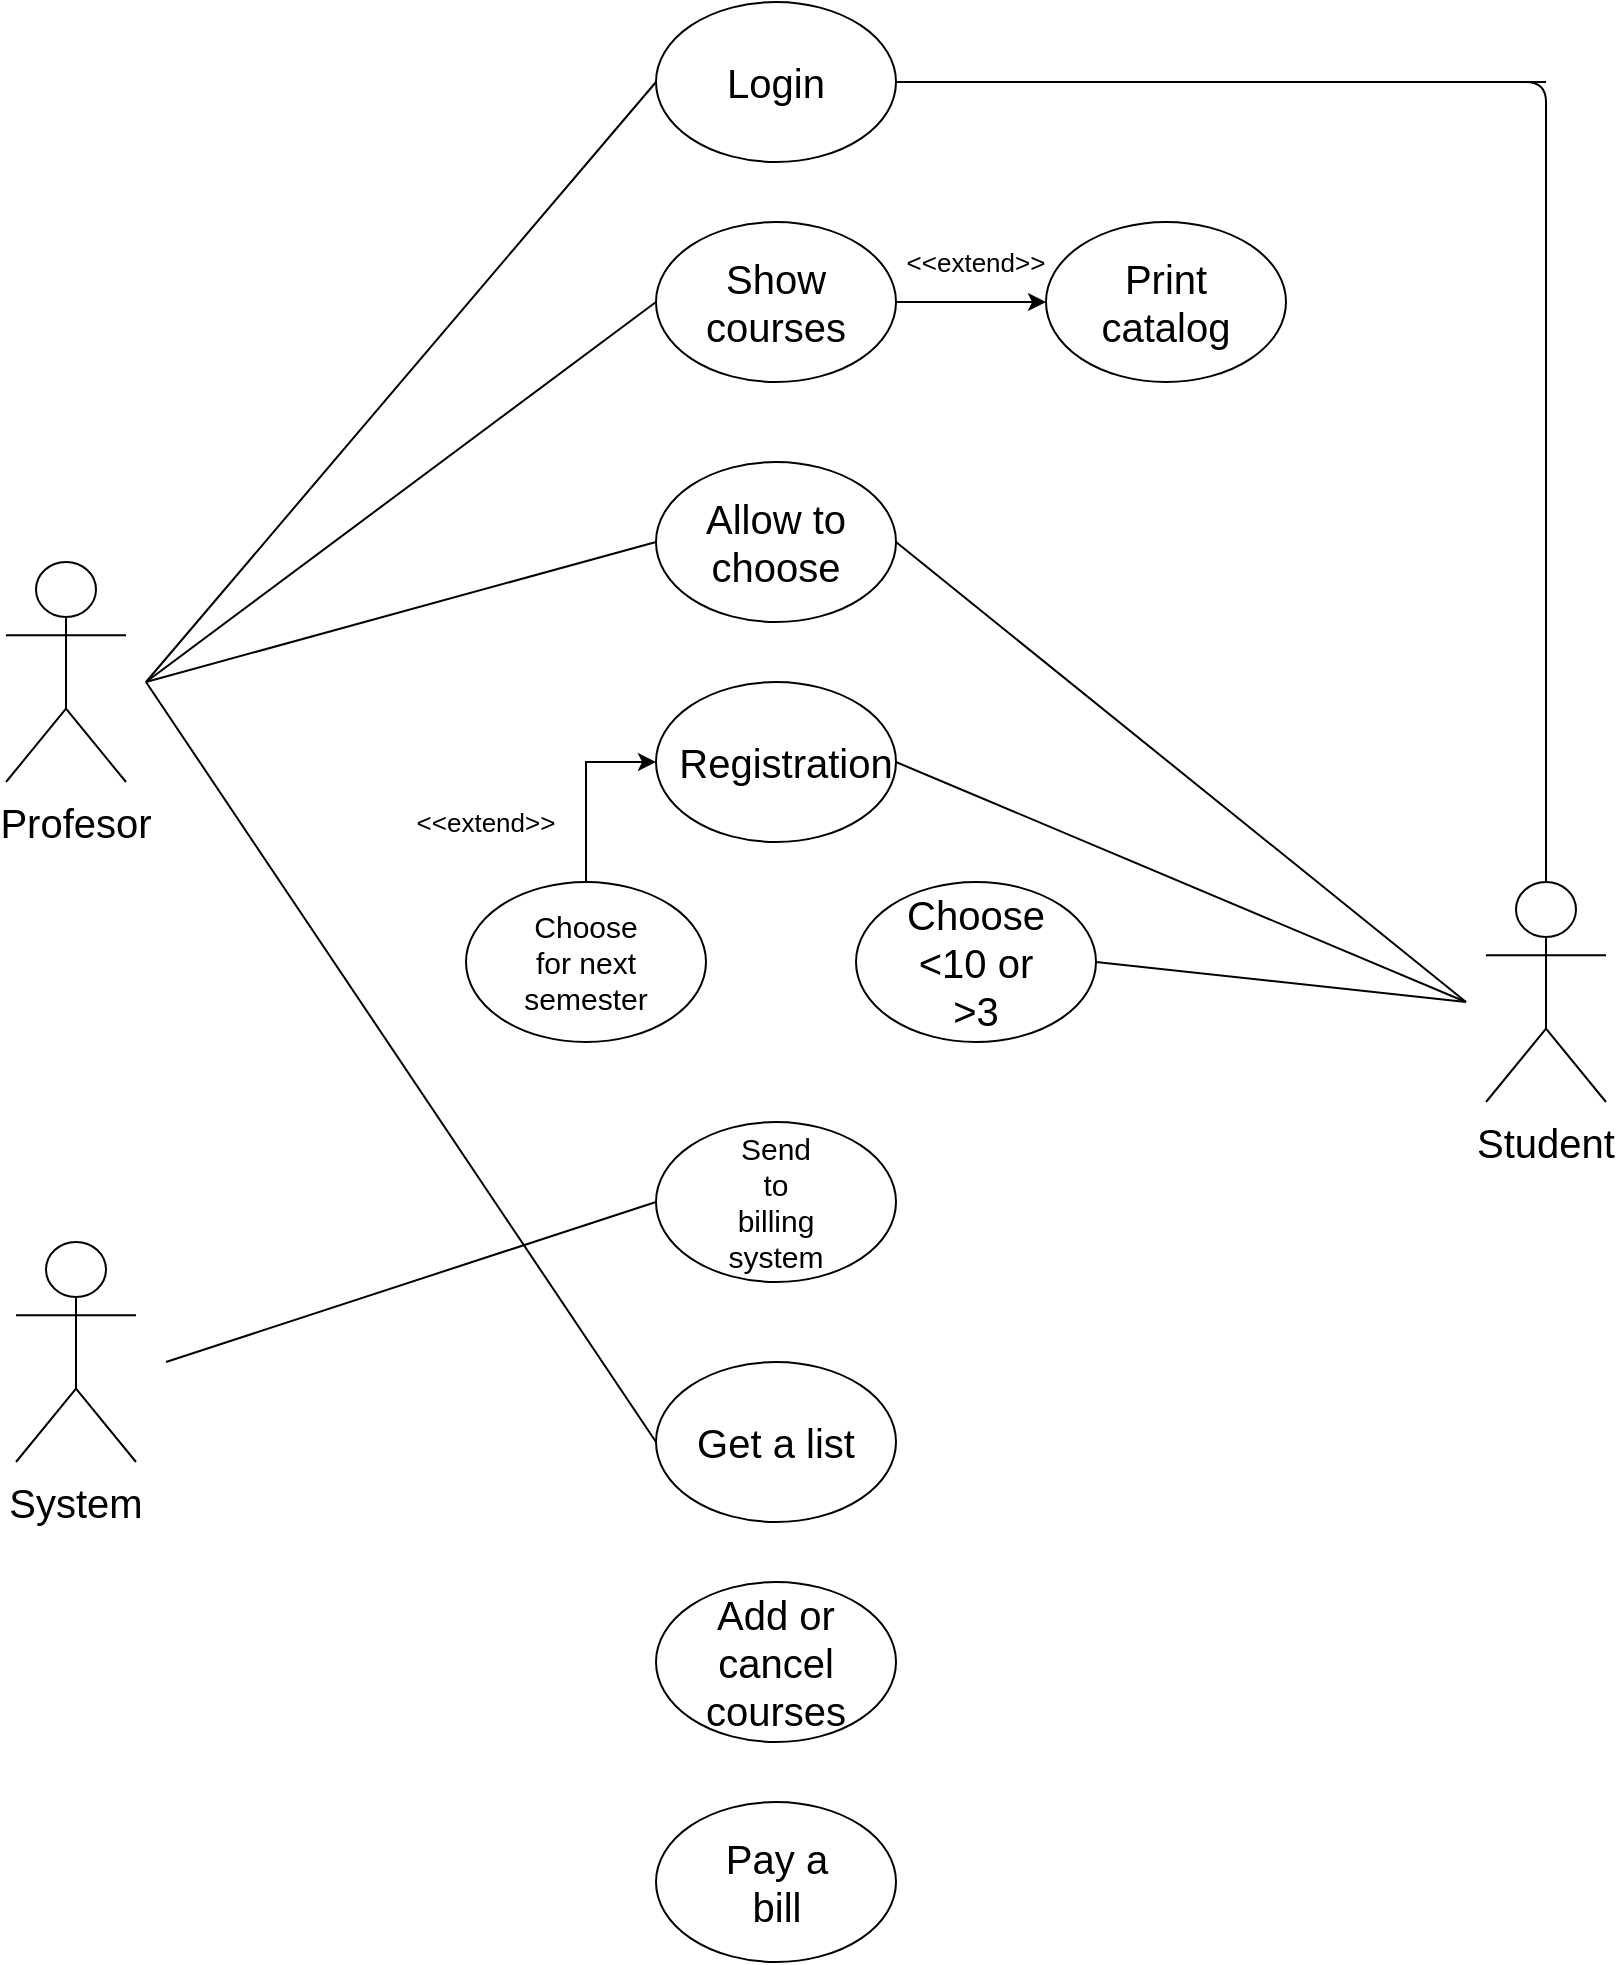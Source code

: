 <mxfile version="13.6.10" type="github">
  <diagram id="5kmIePmOK3XAWcnmPzpI" name="Page-1">
    <mxGraphModel dx="1551" dy="806" grid="1" gridSize="10" guides="1" tooltips="1" connect="1" arrows="1" fold="1" page="1" pageScale="1" pageWidth="850" pageHeight="1100" math="0" shadow="0">
      <root>
        <mxCell id="0" />
        <mxCell id="1" parent="0" />
        <mxCell id="mSzjHAdJZqv-X-u52MfI-1" value="" style="ellipse;whiteSpace=wrap;html=1;" vertex="1" parent="1">
          <mxGeometry x="365" y="40" width="120" height="80" as="geometry" />
        </mxCell>
        <mxCell id="mSzjHAdJZqv-X-u52MfI-44" style="edgeStyle=orthogonalEdgeStyle;rounded=0;orthogonalLoop=1;jettySize=auto;html=1;exitX=1;exitY=0.5;exitDx=0;exitDy=0;entryX=0;entryY=0.5;entryDx=0;entryDy=0;fontSize=20;" edge="1" parent="1" source="mSzjHAdJZqv-X-u52MfI-2" target="mSzjHAdJZqv-X-u52MfI-3">
          <mxGeometry relative="1" as="geometry" />
        </mxCell>
        <mxCell id="mSzjHAdJZqv-X-u52MfI-2" value="" style="ellipse;whiteSpace=wrap;html=1;" vertex="1" parent="1">
          <mxGeometry x="365" y="150" width="120" height="80" as="geometry" />
        </mxCell>
        <mxCell id="mSzjHAdJZqv-X-u52MfI-3" value="" style="ellipse;whiteSpace=wrap;html=1;" vertex="1" parent="1">
          <mxGeometry x="560" y="150" width="120" height="80" as="geometry" />
        </mxCell>
        <mxCell id="mSzjHAdJZqv-X-u52MfI-4" value="" style="ellipse;whiteSpace=wrap;html=1;" vertex="1" parent="1">
          <mxGeometry x="365" y="270" width="120" height="80" as="geometry" />
        </mxCell>
        <mxCell id="mSzjHAdJZqv-X-u52MfI-5" value="" style="ellipse;whiteSpace=wrap;html=1;" vertex="1" parent="1">
          <mxGeometry x="365" y="380" width="120" height="80" as="geometry" />
        </mxCell>
        <mxCell id="mSzjHAdJZqv-X-u52MfI-6" value="" style="ellipse;whiteSpace=wrap;html=1;" vertex="1" parent="1">
          <mxGeometry x="465" y="480" width="120" height="80" as="geometry" />
        </mxCell>
        <mxCell id="mSzjHAdJZqv-X-u52MfI-51" style="edgeStyle=orthogonalEdgeStyle;rounded=0;orthogonalLoop=1;jettySize=auto;html=1;exitX=0.5;exitY=0;exitDx=0;exitDy=0;entryX=0;entryY=0.5;entryDx=0;entryDy=0;fontSize=13;" edge="1" parent="1" source="mSzjHAdJZqv-X-u52MfI-7" target="mSzjHAdJZqv-X-u52MfI-5">
          <mxGeometry relative="1" as="geometry" />
        </mxCell>
        <mxCell id="mSzjHAdJZqv-X-u52MfI-7" value="" style="ellipse;whiteSpace=wrap;html=1;" vertex="1" parent="1">
          <mxGeometry x="270" y="480" width="120" height="80" as="geometry" />
        </mxCell>
        <mxCell id="mSzjHAdJZqv-X-u52MfI-8" value="" style="ellipse;whiteSpace=wrap;html=1;" vertex="1" parent="1">
          <mxGeometry x="365" y="600" width="120" height="80" as="geometry" />
        </mxCell>
        <mxCell id="mSzjHAdJZqv-X-u52MfI-9" value="" style="ellipse;whiteSpace=wrap;html=1;" vertex="1" parent="1">
          <mxGeometry x="365" y="720" width="120" height="80" as="geometry" />
        </mxCell>
        <mxCell id="mSzjHAdJZqv-X-u52MfI-10" value="" style="ellipse;whiteSpace=wrap;html=1;" vertex="1" parent="1">
          <mxGeometry x="365" y="830" width="120" height="80" as="geometry" />
        </mxCell>
        <mxCell id="mSzjHAdJZqv-X-u52MfI-11" value="" style="ellipse;whiteSpace=wrap;html=1;" vertex="1" parent="1">
          <mxGeometry x="365" y="940" width="120" height="80" as="geometry" />
        </mxCell>
        <mxCell id="mSzjHAdJZqv-X-u52MfI-12" value="Login" style="text;html=1;strokeColor=none;fillColor=none;align=center;verticalAlign=middle;whiteSpace=wrap;rounded=0;fontSize=20;" vertex="1" parent="1">
          <mxGeometry x="405" y="70" width="40" height="20" as="geometry" />
        </mxCell>
        <mxCell id="mSzjHAdJZqv-X-u52MfI-13" value="Show courses" style="text;html=1;strokeColor=none;fillColor=none;align=center;verticalAlign=middle;whiteSpace=wrap;rounded=0;fontSize=20;" vertex="1" parent="1">
          <mxGeometry x="405" y="180" width="40" height="20" as="geometry" />
        </mxCell>
        <mxCell id="mSzjHAdJZqv-X-u52MfI-14" value="Print catalog" style="text;html=1;strokeColor=none;fillColor=none;align=center;verticalAlign=middle;whiteSpace=wrap;rounded=0;fontSize=20;" vertex="1" parent="1">
          <mxGeometry x="600" y="180" width="40" height="20" as="geometry" />
        </mxCell>
        <mxCell id="mSzjHAdJZqv-X-u52MfI-15" value="Allow to choose" style="text;html=1;strokeColor=none;fillColor=none;align=center;verticalAlign=middle;whiteSpace=wrap;rounded=0;fontSize=20;" vertex="1" parent="1">
          <mxGeometry x="385" y="295" width="80" height="30" as="geometry" />
        </mxCell>
        <mxCell id="mSzjHAdJZqv-X-u52MfI-16" value="Choose for next semester" style="text;html=1;strokeColor=none;fillColor=none;align=center;verticalAlign=middle;whiteSpace=wrap;rounded=0;fontSize=15;" vertex="1" parent="1">
          <mxGeometry x="310" y="510" width="40" height="20" as="geometry" />
        </mxCell>
        <mxCell id="mSzjHAdJZqv-X-u52MfI-17" value="Send to billing system" style="text;html=1;strokeColor=none;fillColor=none;align=center;verticalAlign=middle;whiteSpace=wrap;rounded=0;fontSize=15;" vertex="1" parent="1">
          <mxGeometry x="405" y="630" width="40" height="20" as="geometry" />
        </mxCell>
        <mxCell id="mSzjHAdJZqv-X-u52MfI-18" value="Get a list" style="text;html=1;strokeColor=none;fillColor=none;align=center;verticalAlign=middle;whiteSpace=wrap;rounded=0;fontSize=20;" vertex="1" parent="1">
          <mxGeometry x="380" y="750" width="90" height="20" as="geometry" />
        </mxCell>
        <mxCell id="mSzjHAdJZqv-X-u52MfI-19" value="Registration" style="text;html=1;strokeColor=none;fillColor=none;align=center;verticalAlign=middle;whiteSpace=wrap;rounded=0;fontSize=20;" vertex="1" parent="1">
          <mxGeometry x="410" y="410" width="40" height="20" as="geometry" />
        </mxCell>
        <mxCell id="mSzjHAdJZqv-X-u52MfI-20" value="Choose &amp;lt;10 or &amp;gt;3" style="text;html=1;strokeColor=none;fillColor=none;align=center;verticalAlign=middle;whiteSpace=wrap;rounded=0;fontSize=20;" vertex="1" parent="1">
          <mxGeometry x="505" y="510" width="40" height="20" as="geometry" />
        </mxCell>
        <mxCell id="mSzjHAdJZqv-X-u52MfI-28" style="edgeStyle=orthogonalEdgeStyle;rounded=0;orthogonalLoop=1;jettySize=auto;html=1;exitX=0.5;exitY=1;exitDx=0;exitDy=0;fontSize=20;" edge="1" parent="1" source="mSzjHAdJZqv-X-u52MfI-17" target="mSzjHAdJZqv-X-u52MfI-17">
          <mxGeometry relative="1" as="geometry" />
        </mxCell>
        <mxCell id="mSzjHAdJZqv-X-u52MfI-29" value="Add or cancel courses" style="text;html=1;strokeColor=none;fillColor=none;align=center;verticalAlign=middle;whiteSpace=wrap;rounded=0;fontSize=20;" vertex="1" parent="1">
          <mxGeometry x="405" y="860" width="40" height="20" as="geometry" />
        </mxCell>
        <mxCell id="mSzjHAdJZqv-X-u52MfI-30" value="Pay a bill" style="text;html=1;strokeColor=none;fillColor=none;align=center;verticalAlign=middle;whiteSpace=wrap;rounded=0;fontSize=20;" vertex="1" parent="1">
          <mxGeometry x="398" y="970" width="55" height="20" as="geometry" />
        </mxCell>
        <mxCell id="mSzjHAdJZqv-X-u52MfI-31" value="Actor" style="shape=umlActor;verticalLabelPosition=bottom;verticalAlign=top;html=1;outlineConnect=0;fontSize=20;noLabel=1;" vertex="1" parent="1">
          <mxGeometry x="45" y="660" width="60" height="110" as="geometry" />
        </mxCell>
        <mxCell id="mSzjHAdJZqv-X-u52MfI-32" value="Actor" style="shape=umlActor;verticalLabelPosition=bottom;verticalAlign=top;html=1;outlineConnect=0;fontSize=20;noLabel=1;" vertex="1" parent="1">
          <mxGeometry x="780" y="480" width="60" height="110" as="geometry" />
        </mxCell>
        <mxCell id="mSzjHAdJZqv-X-u52MfI-33" value="Actor" style="shape=umlActor;verticalLabelPosition=bottom;verticalAlign=top;html=1;outlineConnect=0;fontSize=20;noLabel=1;" vertex="1" parent="1">
          <mxGeometry x="40" y="320" width="60" height="110" as="geometry" />
        </mxCell>
        <mxCell id="mSzjHAdJZqv-X-u52MfI-35" value="Profesor" style="text;html=1;strokeColor=none;fillColor=none;align=center;verticalAlign=middle;whiteSpace=wrap;rounded=0;fontSize=20;" vertex="1" parent="1">
          <mxGeometry x="55" y="440" width="40" height="20" as="geometry" />
        </mxCell>
        <mxCell id="mSzjHAdJZqv-X-u52MfI-36" value="System" style="text;html=1;strokeColor=none;fillColor=none;align=center;verticalAlign=middle;whiteSpace=wrap;rounded=0;fontSize=20;" vertex="1" parent="1">
          <mxGeometry x="55" y="780" width="40" height="20" as="geometry" />
        </mxCell>
        <mxCell id="mSzjHAdJZqv-X-u52MfI-37" value="Student" style="text;html=1;strokeColor=none;fillColor=none;align=center;verticalAlign=middle;whiteSpace=wrap;rounded=0;fontSize=20;" vertex="1" parent="1">
          <mxGeometry x="790" y="600" width="40" height="20" as="geometry" />
        </mxCell>
        <mxCell id="mSzjHAdJZqv-X-u52MfI-40" value="" style="endArrow=none;html=1;fontSize=20;entryX=0;entryY=0.5;entryDx=0;entryDy=0;" edge="1" parent="1" target="mSzjHAdJZqv-X-u52MfI-1">
          <mxGeometry width="50" height="50" relative="1" as="geometry">
            <mxPoint x="110" y="380" as="sourcePoint" />
            <mxPoint x="220" y="350" as="targetPoint" />
          </mxGeometry>
        </mxCell>
        <mxCell id="mSzjHAdJZqv-X-u52MfI-43" value="" style="endArrow=none;html=1;fontSize=20;exitX=0.5;exitY=0;exitDx=0;exitDy=0;exitPerimeter=0;" edge="1" parent="1" source="mSzjHAdJZqv-X-u52MfI-32">
          <mxGeometry width="50" height="50" relative="1" as="geometry">
            <mxPoint x="780" y="320" as="sourcePoint" />
            <mxPoint x="810" y="80" as="targetPoint" />
            <Array as="points">
              <mxPoint x="810" y="80" />
              <mxPoint x="480" y="80" />
              <mxPoint x="630" y="80" />
            </Array>
          </mxGeometry>
        </mxCell>
        <mxCell id="mSzjHAdJZqv-X-u52MfI-45" value="&amp;lt;&amp;lt;extend&amp;gt;&amp;gt;" style="text;html=1;strokeColor=none;fillColor=none;align=center;verticalAlign=middle;whiteSpace=wrap;rounded=0;fontSize=13;" vertex="1" parent="1">
          <mxGeometry x="505" y="160" width="40" height="20" as="geometry" />
        </mxCell>
        <mxCell id="mSzjHAdJZqv-X-u52MfI-46" value="" style="endArrow=none;html=1;fontSize=13;entryX=0;entryY=0.5;entryDx=0;entryDy=0;" edge="1" parent="1" target="mSzjHAdJZqv-X-u52MfI-2">
          <mxGeometry width="50" height="50" relative="1" as="geometry">
            <mxPoint x="110" y="380" as="sourcePoint" />
            <mxPoint x="210" y="370" as="targetPoint" />
          </mxGeometry>
        </mxCell>
        <mxCell id="mSzjHAdJZqv-X-u52MfI-47" value="" style="endArrow=none;html=1;fontSize=13;entryX=0;entryY=0.5;entryDx=0;entryDy=0;" edge="1" parent="1" target="mSzjHAdJZqv-X-u52MfI-4">
          <mxGeometry width="50" height="50" relative="1" as="geometry">
            <mxPoint x="110" y="380" as="sourcePoint" />
            <mxPoint x="220" y="390" as="targetPoint" />
          </mxGeometry>
        </mxCell>
        <mxCell id="mSzjHAdJZqv-X-u52MfI-48" value="" style="endArrow=none;html=1;fontSize=13;exitX=1;exitY=0.5;exitDx=0;exitDy=0;" edge="1" parent="1" source="mSzjHAdJZqv-X-u52MfI-4">
          <mxGeometry width="50" height="50" relative="1" as="geometry">
            <mxPoint x="720" y="550" as="sourcePoint" />
            <mxPoint x="770" y="540" as="targetPoint" />
          </mxGeometry>
        </mxCell>
        <mxCell id="mSzjHAdJZqv-X-u52MfI-49" value="" style="endArrow=none;html=1;fontSize=13;exitX=1;exitY=0.5;exitDx=0;exitDy=0;" edge="1" parent="1" source="mSzjHAdJZqv-X-u52MfI-5">
          <mxGeometry width="50" height="50" relative="1" as="geometry">
            <mxPoint x="620" y="530" as="sourcePoint" />
            <mxPoint x="770" y="540" as="targetPoint" />
          </mxGeometry>
        </mxCell>
        <mxCell id="mSzjHAdJZqv-X-u52MfI-50" value="" style="endArrow=none;html=1;fontSize=13;exitX=1;exitY=0.5;exitDx=0;exitDy=0;" edge="1" parent="1" source="mSzjHAdJZqv-X-u52MfI-6">
          <mxGeometry width="50" height="50" relative="1" as="geometry">
            <mxPoint x="650" y="620" as="sourcePoint" />
            <mxPoint x="770" y="540" as="targetPoint" />
          </mxGeometry>
        </mxCell>
        <mxCell id="mSzjHAdJZqv-X-u52MfI-52" value="&amp;lt;&amp;lt;extend&amp;gt;&amp;gt;" style="text;html=1;strokeColor=none;fillColor=none;align=center;verticalAlign=middle;whiteSpace=wrap;rounded=0;fontSize=13;" vertex="1" parent="1">
          <mxGeometry x="260" y="440" width="40" height="20" as="geometry" />
        </mxCell>
        <mxCell id="mSzjHAdJZqv-X-u52MfI-53" value="" style="endArrow=none;html=1;fontSize=13;entryX=0;entryY=0.5;entryDx=0;entryDy=0;" edge="1" parent="1" target="mSzjHAdJZqv-X-u52MfI-8">
          <mxGeometry width="50" height="50" relative="1" as="geometry">
            <mxPoint x="120" y="720" as="sourcePoint" />
            <mxPoint x="360" y="640" as="targetPoint" />
          </mxGeometry>
        </mxCell>
        <mxCell id="mSzjHAdJZqv-X-u52MfI-54" value="" style="endArrow=none;html=1;fontSize=13;exitX=0;exitY=0.5;exitDx=0;exitDy=0;" edge="1" parent="1" source="mSzjHAdJZqv-X-u52MfI-9">
          <mxGeometry width="50" height="50" relative="1" as="geometry">
            <mxPoint x="-10" y="420" as="sourcePoint" />
            <mxPoint x="110" y="380" as="targetPoint" />
          </mxGeometry>
        </mxCell>
      </root>
    </mxGraphModel>
  </diagram>
</mxfile>
